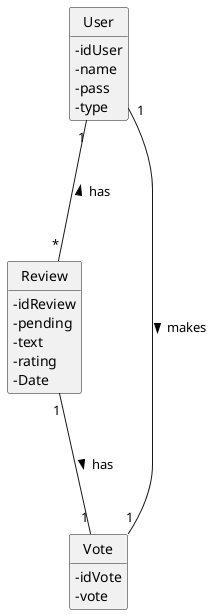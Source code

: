 @startuml
'https://plantuml.com/class-diagram
hide circle
skinparam classAttributeIconSize 0
hide methods

class User {
    - idUser
    - name
    - pass
    - type
}

class Review {
    - idReview
    - pending
    - text
    - rating
    - Date
}

class Vote {
    - idVote
    - vote
}

User "1" --- "*" Review:  has <
Review "1" --- "1" Vote: has >
User "1" --- "1" Vote: makes >


@enduml
